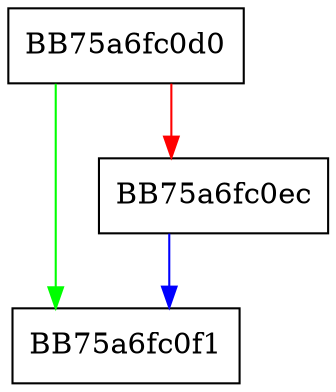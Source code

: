 digraph pIsVarInList {
  node [shape="box"];
  graph [splines=ortho];
  BB75a6fc0d0 -> BB75a6fc0f1 [color="green"];
  BB75a6fc0d0 -> BB75a6fc0ec [color="red"];
  BB75a6fc0ec -> BB75a6fc0f1 [color="blue"];
}